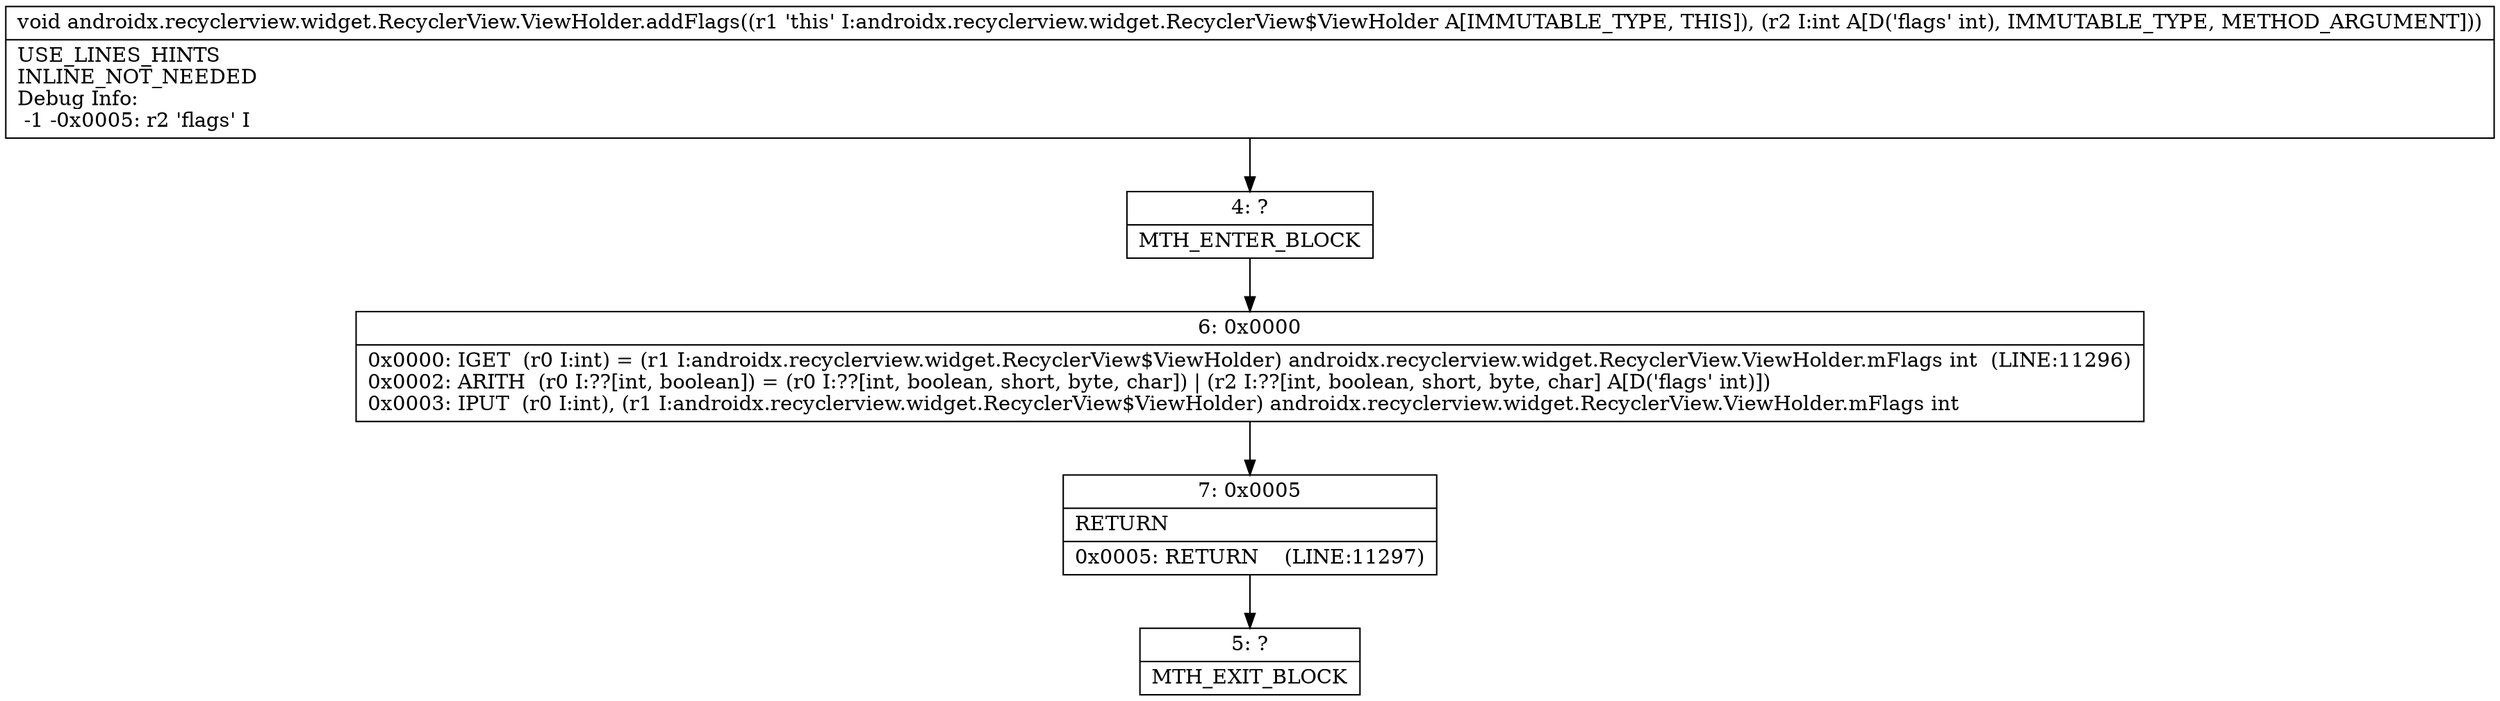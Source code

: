 digraph "CFG forandroidx.recyclerview.widget.RecyclerView.ViewHolder.addFlags(I)V" {
Node_4 [shape=record,label="{4\:\ ?|MTH_ENTER_BLOCK\l}"];
Node_6 [shape=record,label="{6\:\ 0x0000|0x0000: IGET  (r0 I:int) = (r1 I:androidx.recyclerview.widget.RecyclerView$ViewHolder) androidx.recyclerview.widget.RecyclerView.ViewHolder.mFlags int  (LINE:11296)\l0x0002: ARITH  (r0 I:??[int, boolean]) = (r0 I:??[int, boolean, short, byte, char]) \| (r2 I:??[int, boolean, short, byte, char] A[D('flags' int)]) \l0x0003: IPUT  (r0 I:int), (r1 I:androidx.recyclerview.widget.RecyclerView$ViewHolder) androidx.recyclerview.widget.RecyclerView.ViewHolder.mFlags int \l}"];
Node_7 [shape=record,label="{7\:\ 0x0005|RETURN\l|0x0005: RETURN    (LINE:11297)\l}"];
Node_5 [shape=record,label="{5\:\ ?|MTH_EXIT_BLOCK\l}"];
MethodNode[shape=record,label="{void androidx.recyclerview.widget.RecyclerView.ViewHolder.addFlags((r1 'this' I:androidx.recyclerview.widget.RecyclerView$ViewHolder A[IMMUTABLE_TYPE, THIS]), (r2 I:int A[D('flags' int), IMMUTABLE_TYPE, METHOD_ARGUMENT]))  | USE_LINES_HINTS\lINLINE_NOT_NEEDED\lDebug Info:\l  \-1 \-0x0005: r2 'flags' I\l}"];
MethodNode -> Node_4;Node_4 -> Node_6;
Node_6 -> Node_7;
Node_7 -> Node_5;
}

